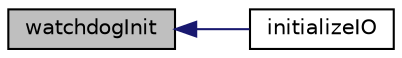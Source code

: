 digraph "watchdogInit"
{
  edge [fontname="Helvetica",fontsize="10",labelfontname="Helvetica",labelfontsize="10"];
  node [fontname="Helvetica",fontsize="10",shape=record];
  rankdir="LR";
  Node218 [label="watchdogInit",height=0.2,width=0.4,color="black", fillcolor="grey75", style="filled", fontcolor="black"];
  Node218 -> Node219 [dir="back",color="midnightblue",fontsize="10",style="solid"];
  Node219 [label="initializeIO",height=0.2,width=0.4,color="black", fillcolor="white", style="filled",URL="$init_8c.html#ad9cda921edb01125bb13c2f86bcf624b"];
}
